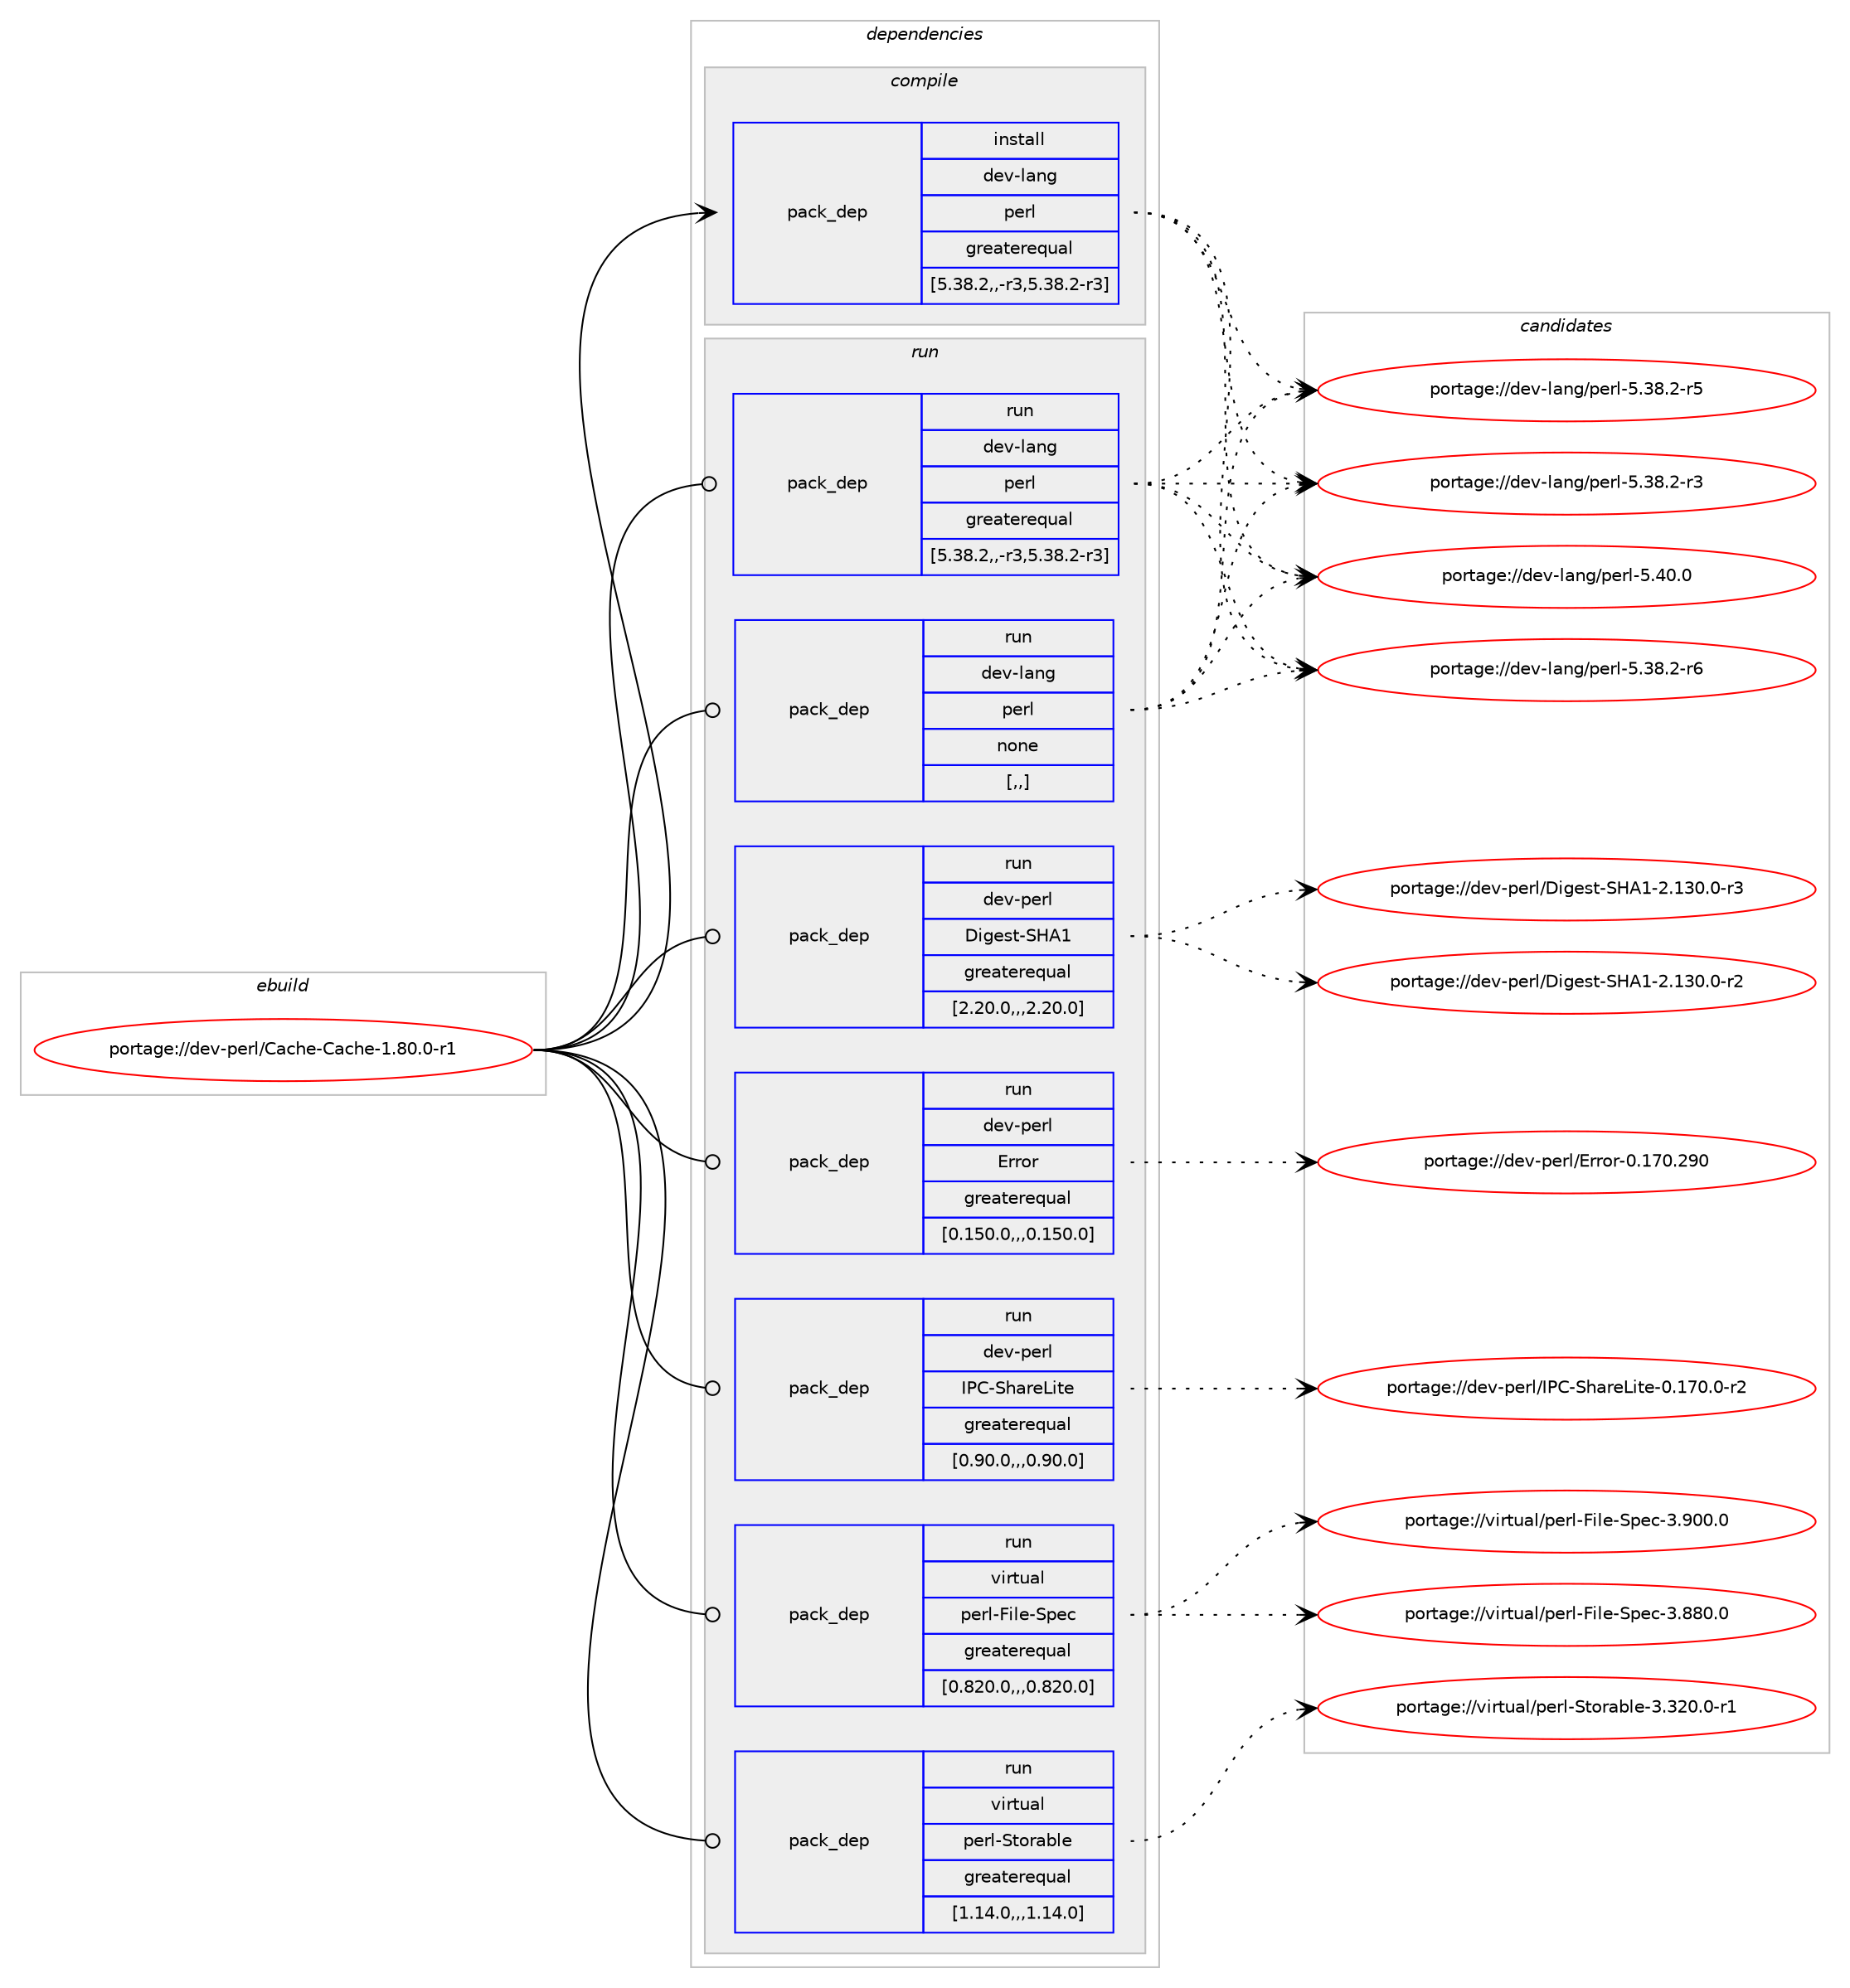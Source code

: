 digraph prolog {

# *************
# Graph options
# *************

newrank=true;
concentrate=true;
compound=true;
graph [rankdir=LR,fontname=Helvetica,fontsize=10,ranksep=1.5];#, ranksep=2.5, nodesep=0.2];
edge  [arrowhead=vee];
node  [fontname=Helvetica,fontsize=10];

# **********
# The ebuild
# **********

subgraph cluster_leftcol {
color=gray;
label=<<i>ebuild</i>>;
id [label="portage://dev-perl/Cache-Cache-1.80.0-r1", color=red, width=4, href="../dev-perl/Cache-Cache-1.80.0-r1.svg"];
}

# ****************
# The dependencies
# ****************

subgraph cluster_midcol {
color=gray;
label=<<i>dependencies</i>>;
subgraph cluster_compile {
fillcolor="#eeeeee";
style=filled;
label=<<i>compile</i>>;
subgraph pack96105 {
dependency127128 [label=<<TABLE BORDER="0" CELLBORDER="1" CELLSPACING="0" CELLPADDING="4" WIDTH="220"><TR><TD ROWSPAN="6" CELLPADDING="30">pack_dep</TD></TR><TR><TD WIDTH="110">install</TD></TR><TR><TD>dev-lang</TD></TR><TR><TD>perl</TD></TR><TR><TD>greaterequal</TD></TR><TR><TD>[5.38.2,,-r3,5.38.2-r3]</TD></TR></TABLE>>, shape=none, color=blue];
}
id:e -> dependency127128:w [weight=20,style="solid",arrowhead="vee"];
}
subgraph cluster_compileandrun {
fillcolor="#eeeeee";
style=filled;
label=<<i>compile and run</i>>;
}
subgraph cluster_run {
fillcolor="#eeeeee";
style=filled;
label=<<i>run</i>>;
subgraph pack96106 {
dependency127129 [label=<<TABLE BORDER="0" CELLBORDER="1" CELLSPACING="0" CELLPADDING="4" WIDTH="220"><TR><TD ROWSPAN="6" CELLPADDING="30">pack_dep</TD></TR><TR><TD WIDTH="110">run</TD></TR><TR><TD>dev-lang</TD></TR><TR><TD>perl</TD></TR><TR><TD>greaterequal</TD></TR><TR><TD>[5.38.2,,-r3,5.38.2-r3]</TD></TR></TABLE>>, shape=none, color=blue];
}
id:e -> dependency127129:w [weight=20,style="solid",arrowhead="odot"];
subgraph pack96107 {
dependency127130 [label=<<TABLE BORDER="0" CELLBORDER="1" CELLSPACING="0" CELLPADDING="4" WIDTH="220"><TR><TD ROWSPAN="6" CELLPADDING="30">pack_dep</TD></TR><TR><TD WIDTH="110">run</TD></TR><TR><TD>dev-lang</TD></TR><TR><TD>perl</TD></TR><TR><TD>none</TD></TR><TR><TD>[,,]</TD></TR></TABLE>>, shape=none, color=blue];
}
id:e -> dependency127130:w [weight=20,style="solid",arrowhead="odot"];
subgraph pack96108 {
dependency127131 [label=<<TABLE BORDER="0" CELLBORDER="1" CELLSPACING="0" CELLPADDING="4" WIDTH="220"><TR><TD ROWSPAN="6" CELLPADDING="30">pack_dep</TD></TR><TR><TD WIDTH="110">run</TD></TR><TR><TD>dev-perl</TD></TR><TR><TD>Digest-SHA1</TD></TR><TR><TD>greaterequal</TD></TR><TR><TD>[2.20.0,,,2.20.0]</TD></TR></TABLE>>, shape=none, color=blue];
}
id:e -> dependency127131:w [weight=20,style="solid",arrowhead="odot"];
subgraph pack96109 {
dependency127132 [label=<<TABLE BORDER="0" CELLBORDER="1" CELLSPACING="0" CELLPADDING="4" WIDTH="220"><TR><TD ROWSPAN="6" CELLPADDING="30">pack_dep</TD></TR><TR><TD WIDTH="110">run</TD></TR><TR><TD>dev-perl</TD></TR><TR><TD>Error</TD></TR><TR><TD>greaterequal</TD></TR><TR><TD>[0.150.0,,,0.150.0]</TD></TR></TABLE>>, shape=none, color=blue];
}
id:e -> dependency127132:w [weight=20,style="solid",arrowhead="odot"];
subgraph pack96110 {
dependency127133 [label=<<TABLE BORDER="0" CELLBORDER="1" CELLSPACING="0" CELLPADDING="4" WIDTH="220"><TR><TD ROWSPAN="6" CELLPADDING="30">pack_dep</TD></TR><TR><TD WIDTH="110">run</TD></TR><TR><TD>dev-perl</TD></TR><TR><TD>IPC-ShareLite</TD></TR><TR><TD>greaterequal</TD></TR><TR><TD>[0.90.0,,,0.90.0]</TD></TR></TABLE>>, shape=none, color=blue];
}
id:e -> dependency127133:w [weight=20,style="solid",arrowhead="odot"];
subgraph pack96111 {
dependency127134 [label=<<TABLE BORDER="0" CELLBORDER="1" CELLSPACING="0" CELLPADDING="4" WIDTH="220"><TR><TD ROWSPAN="6" CELLPADDING="30">pack_dep</TD></TR><TR><TD WIDTH="110">run</TD></TR><TR><TD>virtual</TD></TR><TR><TD>perl-File-Spec</TD></TR><TR><TD>greaterequal</TD></TR><TR><TD>[0.820.0,,,0.820.0]</TD></TR></TABLE>>, shape=none, color=blue];
}
id:e -> dependency127134:w [weight=20,style="solid",arrowhead="odot"];
subgraph pack96112 {
dependency127135 [label=<<TABLE BORDER="0" CELLBORDER="1" CELLSPACING="0" CELLPADDING="4" WIDTH="220"><TR><TD ROWSPAN="6" CELLPADDING="30">pack_dep</TD></TR><TR><TD WIDTH="110">run</TD></TR><TR><TD>virtual</TD></TR><TR><TD>perl-Storable</TD></TR><TR><TD>greaterequal</TD></TR><TR><TD>[1.14.0,,,1.14.0]</TD></TR></TABLE>>, shape=none, color=blue];
}
id:e -> dependency127135:w [weight=20,style="solid",arrowhead="odot"];
}
}

# **************
# The candidates
# **************

subgraph cluster_choices {
rank=same;
color=gray;
label=<<i>candidates</i>>;

subgraph choice96105 {
color=black;
nodesep=1;
choice10010111845108971101034711210111410845534652484648 [label="portage://dev-lang/perl-5.40.0", color=red, width=4,href="../dev-lang/perl-5.40.0.svg"];
choice100101118451089711010347112101114108455346515646504511454 [label="portage://dev-lang/perl-5.38.2-r6", color=red, width=4,href="../dev-lang/perl-5.38.2-r6.svg"];
choice100101118451089711010347112101114108455346515646504511453 [label="portage://dev-lang/perl-5.38.2-r5", color=red, width=4,href="../dev-lang/perl-5.38.2-r5.svg"];
choice100101118451089711010347112101114108455346515646504511451 [label="portage://dev-lang/perl-5.38.2-r3", color=red, width=4,href="../dev-lang/perl-5.38.2-r3.svg"];
dependency127128:e -> choice10010111845108971101034711210111410845534652484648:w [style=dotted,weight="100"];
dependency127128:e -> choice100101118451089711010347112101114108455346515646504511454:w [style=dotted,weight="100"];
dependency127128:e -> choice100101118451089711010347112101114108455346515646504511453:w [style=dotted,weight="100"];
dependency127128:e -> choice100101118451089711010347112101114108455346515646504511451:w [style=dotted,weight="100"];
}
subgraph choice96106 {
color=black;
nodesep=1;
choice10010111845108971101034711210111410845534652484648 [label="portage://dev-lang/perl-5.40.0", color=red, width=4,href="../dev-lang/perl-5.40.0.svg"];
choice100101118451089711010347112101114108455346515646504511454 [label="portage://dev-lang/perl-5.38.2-r6", color=red, width=4,href="../dev-lang/perl-5.38.2-r6.svg"];
choice100101118451089711010347112101114108455346515646504511453 [label="portage://dev-lang/perl-5.38.2-r5", color=red, width=4,href="../dev-lang/perl-5.38.2-r5.svg"];
choice100101118451089711010347112101114108455346515646504511451 [label="portage://dev-lang/perl-5.38.2-r3", color=red, width=4,href="../dev-lang/perl-5.38.2-r3.svg"];
dependency127129:e -> choice10010111845108971101034711210111410845534652484648:w [style=dotted,weight="100"];
dependency127129:e -> choice100101118451089711010347112101114108455346515646504511454:w [style=dotted,weight="100"];
dependency127129:e -> choice100101118451089711010347112101114108455346515646504511453:w [style=dotted,weight="100"];
dependency127129:e -> choice100101118451089711010347112101114108455346515646504511451:w [style=dotted,weight="100"];
}
subgraph choice96107 {
color=black;
nodesep=1;
choice10010111845108971101034711210111410845534652484648 [label="portage://dev-lang/perl-5.40.0", color=red, width=4,href="../dev-lang/perl-5.40.0.svg"];
choice100101118451089711010347112101114108455346515646504511454 [label="portage://dev-lang/perl-5.38.2-r6", color=red, width=4,href="../dev-lang/perl-5.38.2-r6.svg"];
choice100101118451089711010347112101114108455346515646504511453 [label="portage://dev-lang/perl-5.38.2-r5", color=red, width=4,href="../dev-lang/perl-5.38.2-r5.svg"];
choice100101118451089711010347112101114108455346515646504511451 [label="portage://dev-lang/perl-5.38.2-r3", color=red, width=4,href="../dev-lang/perl-5.38.2-r3.svg"];
dependency127130:e -> choice10010111845108971101034711210111410845534652484648:w [style=dotted,weight="100"];
dependency127130:e -> choice100101118451089711010347112101114108455346515646504511454:w [style=dotted,weight="100"];
dependency127130:e -> choice100101118451089711010347112101114108455346515646504511453:w [style=dotted,weight="100"];
dependency127130:e -> choice100101118451089711010347112101114108455346515646504511451:w [style=dotted,weight="100"];
}
subgraph choice96108 {
color=black;
nodesep=1;
choice100101118451121011141084768105103101115116458372654945504649514846484511451 [label="portage://dev-perl/Digest-SHA1-2.130.0-r3", color=red, width=4,href="../dev-perl/Digest-SHA1-2.130.0-r3.svg"];
choice100101118451121011141084768105103101115116458372654945504649514846484511450 [label="portage://dev-perl/Digest-SHA1-2.130.0-r2", color=red, width=4,href="../dev-perl/Digest-SHA1-2.130.0-r2.svg"];
dependency127131:e -> choice100101118451121011141084768105103101115116458372654945504649514846484511451:w [style=dotted,weight="100"];
dependency127131:e -> choice100101118451121011141084768105103101115116458372654945504649514846484511450:w [style=dotted,weight="100"];
}
subgraph choice96109 {
color=black;
nodesep=1;
choice10010111845112101114108476911411411111445484649554846505748 [label="portage://dev-perl/Error-0.170.290", color=red, width=4,href="../dev-perl/Error-0.170.290.svg"];
dependency127132:e -> choice10010111845112101114108476911411411111445484649554846505748:w [style=dotted,weight="100"];
}
subgraph choice96110 {
color=black;
nodesep=1;
choice10010111845112101114108477380674583104971141017610511610145484649554846484511450 [label="portage://dev-perl/IPC-ShareLite-0.170.0-r2", color=red, width=4,href="../dev-perl/IPC-ShareLite-0.170.0-r2.svg"];
dependency127133:e -> choice10010111845112101114108477380674583104971141017610511610145484649554846484511450:w [style=dotted,weight="100"];
}
subgraph choice96111 {
color=black;
nodesep=1;
choice118105114116117971084711210111410845701051081014583112101994551465748484648 [label="portage://virtual/perl-File-Spec-3.900.0", color=red, width=4,href="../virtual/perl-File-Spec-3.900.0.svg"];
choice118105114116117971084711210111410845701051081014583112101994551465656484648 [label="portage://virtual/perl-File-Spec-3.880.0", color=red, width=4,href="../virtual/perl-File-Spec-3.880.0.svg"];
dependency127134:e -> choice118105114116117971084711210111410845701051081014583112101994551465748484648:w [style=dotted,weight="100"];
dependency127134:e -> choice118105114116117971084711210111410845701051081014583112101994551465656484648:w [style=dotted,weight="100"];
}
subgraph choice96112 {
color=black;
nodesep=1;
choice11810511411611797108471121011141084583116111114979810810145514651504846484511449 [label="portage://virtual/perl-Storable-3.320.0-r1", color=red, width=4,href="../virtual/perl-Storable-3.320.0-r1.svg"];
dependency127135:e -> choice11810511411611797108471121011141084583116111114979810810145514651504846484511449:w [style=dotted,weight="100"];
}
}

}
